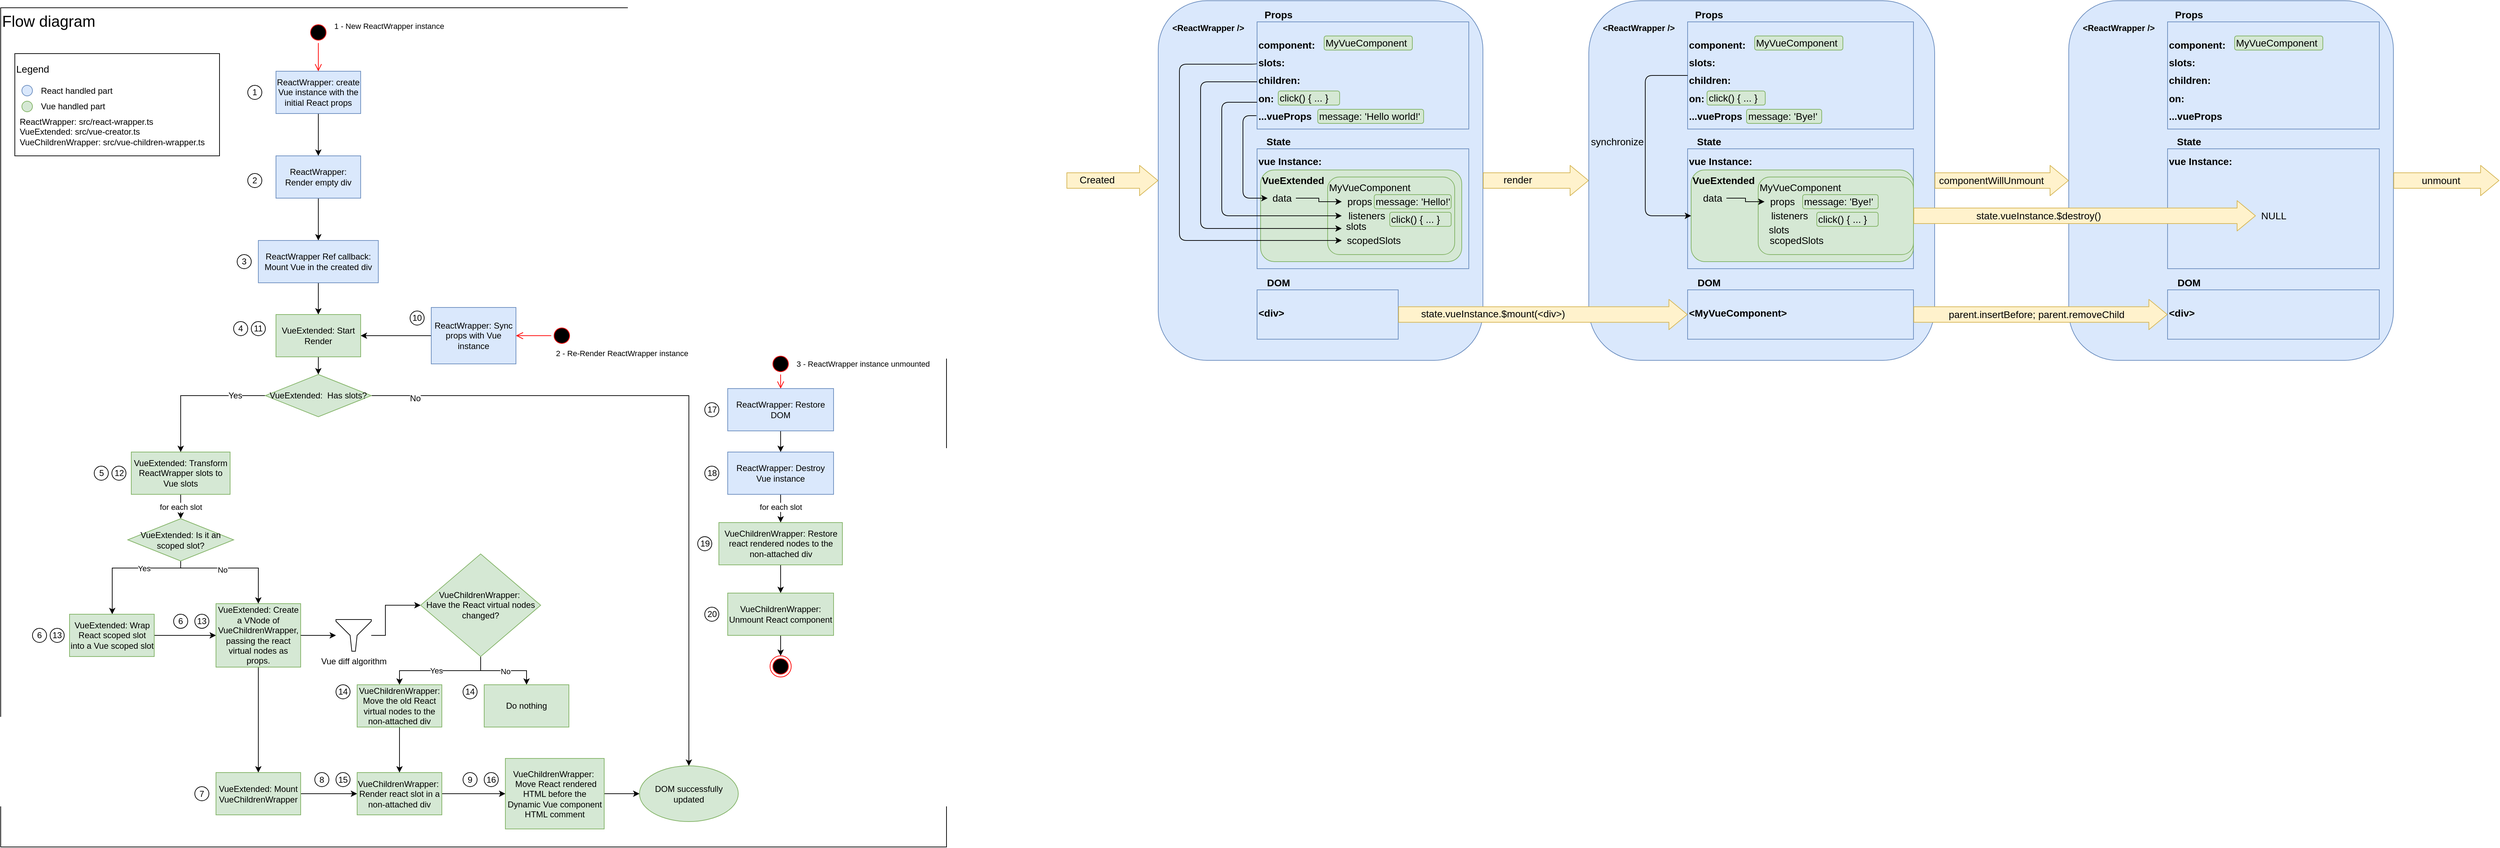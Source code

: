 <mxfile version="13.7.9" type="google"><diagram id="wVFc7JfuLNxNh5KF4l_k" name="Page-1"><mxGraphModel dx="4270" dy="1842" grid="1" gridSize="10" guides="1" tooltips="1" connect="1" arrows="1" fold="1" page="1" pageScale="1" pageWidth="827" pageHeight="1169" math="0" shadow="0"><root><mxCell id="0"/><mxCell id="1" parent="0"/><mxCell id="Mpi6wOTK__HEr5rQFyVc-112" value="Flow diagram" style="rounded=0;whiteSpace=wrap;html=1;align=left;fontSize=22;verticalAlign=top;" vertex="1" parent="1"><mxGeometry x="-700" y="50" width="1340" height="1190" as="geometry"/></mxCell><mxCell id="7KeD6C_UXTfQt7iYi8EV-8" value="" style="edgeStyle=orthogonalEdgeStyle;rounded=0;orthogonalLoop=1;jettySize=auto;html=1;" parent="1" source="7KeD6C_UXTfQt7iYi8EV-3" target="7KeD6C_UXTfQt7iYi8EV-7" edge="1"><mxGeometry relative="1" as="geometry"/></mxCell><mxCell id="7KeD6C_UXTfQt7iYi8EV-3" value="ReactWrapper: create Vue instance with the initial React props" style="rounded=0;whiteSpace=wrap;html=1;fillColor=#dae8fc;strokeColor=#6c8ebf;" parent="1" vertex="1"><mxGeometry x="-310" y="140" width="120" height="60" as="geometry"/></mxCell><mxCell id="7KeD6C_UXTfQt7iYi8EV-11" value="" style="edgeStyle=orthogonalEdgeStyle;rounded=0;orthogonalLoop=1;jettySize=auto;html=1;" parent="1" source="7KeD6C_UXTfQt7iYi8EV-7" target="7KeD6C_UXTfQt7iYi8EV-10" edge="1"><mxGeometry relative="1" as="geometry"/></mxCell><mxCell id="7KeD6C_UXTfQt7iYi8EV-7" value="ReactWrapper: Render empty div" style="whiteSpace=wrap;html=1;rounded=0;fillColor=#dae8fc;strokeColor=#6c8ebf;" parent="1" vertex="1"><mxGeometry x="-310" y="260" width="120" height="60" as="geometry"/></mxCell><mxCell id="7KeD6C_UXTfQt7iYi8EV-13" value="" style="edgeStyle=orthogonalEdgeStyle;rounded=0;orthogonalLoop=1;jettySize=auto;html=1;" parent="1" source="7KeD6C_UXTfQt7iYi8EV-10" target="7KeD6C_UXTfQt7iYi8EV-12" edge="1"><mxGeometry relative="1" as="geometry"/></mxCell><mxCell id="7KeD6C_UXTfQt7iYi8EV-10" value="ReactWrapper Ref callback: Mount Vue in the created div" style="whiteSpace=wrap;html=1;rounded=0;strokeColor=#6c8ebf;fillColor=#dae8fc;" parent="1" vertex="1"><mxGeometry x="-335" y="380" width="170" height="60" as="geometry"/></mxCell><mxCell id="Mpi6wOTK__HEr5rQFyVc-130" style="edgeStyle=orthogonalEdgeStyle;rounded=0;orthogonalLoop=1;jettySize=auto;html=1;fontSize=12;" edge="1" parent="1" source="7KeD6C_UXTfQt7iYi8EV-12" target="Mpi6wOTK__HEr5rQFyVc-127"><mxGeometry relative="1" as="geometry"/></mxCell><mxCell id="7KeD6C_UXTfQt7iYi8EV-12" value="VueExtended: Start Render" style="whiteSpace=wrap;html=1;rounded=0;strokeColor=#82b366;fillColor=#d5e8d4;" parent="1" vertex="1"><mxGeometry x="-310" y="485" width="120" height="60" as="geometry"/></mxCell><mxCell id="7KeD6C_UXTfQt7iYi8EV-19" value="" style="edgeStyle=orthogonalEdgeStyle;rounded=0;orthogonalLoop=1;jettySize=auto;html=1;" parent="1" source="7KeD6C_UXTfQt7iYi8EV-16" target="7KeD6C_UXTfQt7iYi8EV-18" edge="1"><mxGeometry relative="1" as="geometry"/></mxCell><mxCell id="7KeD6C_UXTfQt7iYi8EV-31" value="for each slot" style="edgeLabel;html=1;align=center;verticalAlign=middle;resizable=0;points=[];" parent="7KeD6C_UXTfQt7iYi8EV-19" vertex="1" connectable="0"><mxGeometry x="-0.024" relative="1" as="geometry"><mxPoint as="offset"/></mxGeometry></mxCell><mxCell id="7KeD6C_UXTfQt7iYi8EV-16" value="VueExtended:&amp;nbsp;Transform ReactWrapper slots to Vue slots" style="whiteSpace=wrap;html=1;rounded=0;strokeColor=#82b366;fillColor=#d5e8d4;" parent="1" vertex="1"><mxGeometry x="-515" y="680" width="140" height="60" as="geometry"/></mxCell><mxCell id="7KeD6C_UXTfQt7iYi8EV-27" value="" style="edgeStyle=orthogonalEdgeStyle;rounded=0;orthogonalLoop=1;jettySize=auto;html=1;" parent="1" source="7KeD6C_UXTfQt7iYi8EV-18" target="7KeD6C_UXTfQt7iYi8EV-26" edge="1"><mxGeometry relative="1" as="geometry"><Array as="points"><mxPoint x="-445" y="844.5"/><mxPoint x="-335" y="844.5"/></Array></mxGeometry></mxCell><mxCell id="7KeD6C_UXTfQt7iYi8EV-28" value="No" style="edgeLabel;html=1;align=center;verticalAlign=middle;resizable=0;points=[];" parent="7KeD6C_UXTfQt7iYi8EV-27" vertex="1" connectable="0"><mxGeometry x="-0.195" y="-2" relative="1" as="geometry"><mxPoint as="offset"/></mxGeometry></mxCell><mxCell id="Mpi6wOTK__HEr5rQFyVc-105" style="edgeStyle=orthogonalEdgeStyle;rounded=0;orthogonalLoop=1;jettySize=auto;html=1;" edge="1" parent="1" source="7KeD6C_UXTfQt7iYi8EV-18" target="7KeD6C_UXTfQt7iYi8EV-22"><mxGeometry relative="1" as="geometry"><Array as="points"><mxPoint x="-445" y="844.5"/><mxPoint x="-542" y="844.5"/></Array></mxGeometry></mxCell><mxCell id="Mpi6wOTK__HEr5rQFyVc-107" value="Yes" style="edgeLabel;html=1;align=center;verticalAlign=middle;resizable=0;points=[];" vertex="1" connectable="0" parent="Mpi6wOTK__HEr5rQFyVc-105"><mxGeometry x="-0.277" relative="1" as="geometry"><mxPoint as="offset"/></mxGeometry></mxCell><mxCell id="7KeD6C_UXTfQt7iYi8EV-18" value="VueExtended: Is it an scoped slot?" style="rhombus;whiteSpace=wrap;html=1;fontFamily=Helvetica;fontSize=12;fontColor=#000000;align=center;strokeColor=#82b366;fillColor=#d5e8d4;" parent="1" vertex="1"><mxGeometry x="-520" y="774.5" width="150" height="60" as="geometry"/></mxCell><mxCell id="7KeD6C_UXTfQt7iYi8EV-29" style="edgeStyle=orthogonalEdgeStyle;rounded=0;orthogonalLoop=1;jettySize=auto;html=1;exitX=1;exitY=0.5;exitDx=0;exitDy=0;" parent="1" source="7KeD6C_UXTfQt7iYi8EV-22" target="7KeD6C_UXTfQt7iYi8EV-26" edge="1"><mxGeometry relative="1" as="geometry"><mxPoint x="-420" y="940" as="targetPoint"/></mxGeometry></mxCell><mxCell id="7KeD6C_UXTfQt7iYi8EV-22" value="VueExtended: Wrap React scoped slot into a Vue scoped slot" style="whiteSpace=wrap;html=1;strokeColor=#82b366;fillColor=#d5e8d4;" parent="1" vertex="1"><mxGeometry x="-602.5" y="910" width="120" height="60" as="geometry"/></mxCell><mxCell id="7KeD6C_UXTfQt7iYi8EV-34" value="" style="edgeStyle=orthogonalEdgeStyle;rounded=0;orthogonalLoop=1;jettySize=auto;html=1;" parent="1" source="7KeD6C_UXTfQt7iYi8EV-26" target="7KeD6C_UXTfQt7iYi8EV-33" edge="1"><mxGeometry relative="1" as="geometry"><mxPoint x="-334.966" y="994.5" as="sourcePoint"/></mxGeometry></mxCell><mxCell id="Mpi6wOTK__HEr5rQFyVc-68" style="edgeStyle=orthogonalEdgeStyle;rounded=0;orthogonalLoop=1;jettySize=auto;html=1;entryX=0;entryY=0.5;entryDx=0;entryDy=0;" edge="1" parent="1" source="Mpi6wOTK__HEr5rQFyVc-103" target="Mpi6wOTK__HEr5rQFyVc-20"><mxGeometry relative="1" as="geometry"><Array as="points"><mxPoint x="-155" y="940.5"/><mxPoint x="-155" y="897.5"/></Array></mxGeometry></mxCell><mxCell id="7KeD6C_UXTfQt7iYi8EV-26" value="VueExtended: Create a VNode of VueChildrenWrapper, passing the react virtual nodes as props." style="whiteSpace=wrap;html=1;strokeColor=#82b366;fillColor=#d5e8d4;" parent="1" vertex="1"><mxGeometry x="-395" y="895" width="120" height="90" as="geometry"/></mxCell><mxCell id="Mpi6wOTK__HEr5rQFyVc-72" style="edgeStyle=orthogonalEdgeStyle;rounded=0;orthogonalLoop=1;jettySize=auto;html=1;" edge="1" parent="1" source="7KeD6C_UXTfQt7iYi8EV-33" target="7KeD6C_UXTfQt7iYi8EV-46"><mxGeometry relative="1" as="geometry"/></mxCell><mxCell id="7KeD6C_UXTfQt7iYi8EV-33" value="VueExtended: Mount VueChildrenWrapper" style="whiteSpace=wrap;html=1;strokeColor=#82b366;fillColor=#d5e8d4;" parent="1" vertex="1"><mxGeometry x="-395" y="1134.5" width="120" height="60" as="geometry"/></mxCell><mxCell id="7KeD6C_UXTfQt7iYi8EV-49" value="" style="edgeStyle=orthogonalEdgeStyle;rounded=0;orthogonalLoop=1;jettySize=auto;html=1;" parent="1" source="7KeD6C_UXTfQt7iYi8EV-46" target="7KeD6C_UXTfQt7iYi8EV-48" edge="1"><mxGeometry relative="1" as="geometry"/></mxCell><mxCell id="7KeD6C_UXTfQt7iYi8EV-46" value="VueChildrenWrapper:&amp;nbsp;&lt;br&gt;Render react slot in a non-attached div" style="whiteSpace=wrap;html=1;strokeColor=#82b366;fillColor=#d5e8d4;" parent="1" vertex="1"><mxGeometry x="-195" y="1134.5" width="120" height="60" as="geometry"/></mxCell><mxCell id="Mpi6wOTK__HEr5rQFyVc-123" value="" style="edgeStyle=orthogonalEdgeStyle;rounded=0;orthogonalLoop=1;jettySize=auto;html=1;fontSize=12;" edge="1" parent="1" source="7KeD6C_UXTfQt7iYi8EV-48" target="Mpi6wOTK__HEr5rQFyVc-122"><mxGeometry relative="1" as="geometry"/></mxCell><mxCell id="7KeD6C_UXTfQt7iYi8EV-48" value="VueChildrenWrapper:&amp;nbsp;&lt;br&gt;&amp;nbsp;Move React rendered HTML before the Dynamic Vue component HTML comment" style="whiteSpace=wrap;html=1;strokeColor=#82b366;fillColor=#d5e8d4;" parent="1" vertex="1"><mxGeometry x="15" y="1114.5" width="140" height="100" as="geometry"/></mxCell><mxCell id="e2q4Xj5RB0fNnbHAKNbA-1" value="&amp;lt;ReactWrapper /&amp;gt;" style="rounded=1;whiteSpace=wrap;html=1;fillColor=#dae8fc;strokeColor=#6c8ebf;verticalAlign=top;align=left;spacingLeft=18;fontStyle=1;spacingTop=25;" vertex="1" parent="1"><mxGeometry x="940" y="40" width="460" height="510" as="geometry"/></mxCell><mxCell id="e2q4Xj5RB0fNnbHAKNbA-2" value="&lt;p style=&quot;line-height: 180%&quot;&gt;&lt;span style=&quot;font-size: 14px&quot;&gt;component:&lt;br style=&quot;font-size: 14px&quot;&gt;slots:&lt;br style=&quot;font-size: 14px&quot;&gt;&lt;/span&gt;children:&lt;br style=&quot;font-size: 14px&quot;&gt;on:&lt;br style=&quot;font-size: 14px&quot;&gt;...vueProps&lt;/p&gt;" style="rounded=0;whiteSpace=wrap;html=1;align=left;fillColor=#dae8fc;strokeColor=#6c8ebf;verticalAlign=top;fontStyle=1;fontSize=14;" vertex="1" parent="1"><mxGeometry x="1080" y="70" width="300" height="152" as="geometry"/></mxCell><mxCell id="e2q4Xj5RB0fNnbHAKNbA-3" value="MyVueComponent" style="rounded=1;whiteSpace=wrap;html=1;fontSize=14;align=left;fillColor=#d5e8d4;strokeColor=#82b366;" vertex="1" parent="1"><mxGeometry x="1175" y="90" width="125" height="20" as="geometry"/></mxCell><mxCell id="e2q4Xj5RB0fNnbHAKNbA-4" value="Props" style="text;html=1;align=center;verticalAlign=middle;resizable=0;points=[];autosize=1;fontSize=14;fontStyle=1" vertex="1" parent="1"><mxGeometry x="1080" y="50" width="60" height="20" as="geometry"/></mxCell><mxCell id="e2q4Xj5RB0fNnbHAKNbA-5" value="&lt;p style=&quot;line-height: 100%&quot;&gt;&lt;span&gt;vue Instance:&amp;nbsp;&lt;/span&gt;&lt;br&gt;&lt;/p&gt;" style="rounded=0;whiteSpace=wrap;html=1;align=left;fillColor=#dae8fc;strokeColor=#6c8ebf;verticalAlign=top;fontStyle=1;fontSize=14;spacingTop=-10;" vertex="1" parent="1"><mxGeometry x="1080" y="250" width="300" height="170" as="geometry"/></mxCell><mxCell id="e2q4Xj5RB0fNnbHAKNbA-6" value="State" style="text;html=1;align=center;verticalAlign=middle;resizable=0;points=[];autosize=1;fontSize=14;fontStyle=1" vertex="1" parent="1"><mxGeometry x="1085" y="230" width="50" height="20" as="geometry"/></mxCell><mxCell id="e2q4Xj5RB0fNnbHAKNbA-7" value="&lt;b&gt;VueExtended&lt;/b&gt;&lt;br&gt;&amp;nbsp;&amp;nbsp;" style="rounded=1;whiteSpace=wrap;html=1;fontSize=14;align=left;fillColor=#d5e8d4;strokeColor=#82b366;verticalAlign=top;" vertex="1" parent="1"><mxGeometry x="1085" y="280" width="285" height="130" as="geometry"/></mxCell><mxCell id="e2q4Xj5RB0fNnbHAKNbA-15" value="" style="shape=flexArrow;endArrow=classic;html=1;fontSize=14;fillColor=#fff2cc;strokeColor=#d6b656;entryX=0;entryY=0.5;entryDx=0;entryDy=0;width=22;endSize=8.33;" edge="1" parent="1" target="e2q4Xj5RB0fNnbHAKNbA-1"><mxGeometry width="50" height="50" relative="1" as="geometry"><mxPoint x="810" y="295" as="sourcePoint"/><mxPoint x="730" y="210" as="targetPoint"/></mxGeometry></mxCell><mxCell id="e2q4Xj5RB0fNnbHAKNbA-16" value="Created" style="edgeLabel;html=1;align=center;verticalAlign=middle;resizable=0;points=[];fontSize=14;labelBackgroundColor=none;" connectable="0" vertex="1" parent="e2q4Xj5RB0fNnbHAKNbA-15"><mxGeometry x="-0.347" y="1" relative="1" as="geometry"><mxPoint as="offset"/></mxGeometry></mxCell><mxCell id="e2q4Xj5RB0fNnbHAKNbA-17" value="" style="shape=flexArrow;endArrow=classic;html=1;fontSize=14;fillColor=#fff2cc;strokeColor=#d6b656;width=22;endSize=8.33;exitX=1;exitY=0.5;exitDx=0;exitDy=0;entryX=0;entryY=0.5;entryDx=0;entryDy=0;" edge="1" parent="1" source="e2q4Xj5RB0fNnbHAKNbA-1" target="e2q4Xj5RB0fNnbHAKNbA-41"><mxGeometry width="50" height="50" relative="1" as="geometry"><mxPoint x="1430" y="240" as="sourcePoint"/><mxPoint x="1540.99" y="245" as="targetPoint"/></mxGeometry></mxCell><mxCell id="e2q4Xj5RB0fNnbHAKNbA-18" value="render" style="edgeLabel;html=1;align=center;verticalAlign=middle;resizable=0;points=[];fontSize=14;labelBackgroundColor=none;" connectable="0" vertex="1" parent="e2q4Xj5RB0fNnbHAKNbA-17"><mxGeometry x="-0.347" y="1" relative="1" as="geometry"><mxPoint as="offset"/></mxGeometry></mxCell><mxCell id="e2q4Xj5RB0fNnbHAKNbA-26" value="DOM" style="text;html=1;align=center;verticalAlign=middle;resizable=0;points=[];autosize=1;fontSize=14;fontStyle=1" vertex="1" parent="1"><mxGeometry x="1085" y="430" width="50" height="20" as="geometry"/></mxCell><mxCell id="e2q4Xj5RB0fNnbHAKNbA-27" value="&lt;p style=&quot;line-height: 180%&quot;&gt;&amp;lt;div&amp;gt;&lt;/p&gt;" style="rounded=0;whiteSpace=wrap;html=1;align=left;fillColor=#dae8fc;strokeColor=#6c8ebf;verticalAlign=top;fontStyle=1;fontSize=14;" vertex="1" parent="1"><mxGeometry x="1080" y="450" width="200" height="70" as="geometry"/></mxCell><mxCell id="e2q4Xj5RB0fNnbHAKNbA-30" value="" style="endArrow=classic;html=1;fontSize=14;exitX=-0.003;exitY=0.875;exitDx=0;exitDy=0;exitPerimeter=0;edgeStyle=orthogonalEdgeStyle;" edge="1" parent="1" source="e2q4Xj5RB0fNnbHAKNbA-2" target="e2q4Xj5RB0fNnbHAKNbA-32"><mxGeometry width="50" height="50" relative="1" as="geometry"><mxPoint x="840" y="430" as="sourcePoint"/><mxPoint x="890" y="380" as="targetPoint"/><Array as="points"><mxPoint x="1060" y="203"/><mxPoint x="1060" y="320"/></Array></mxGeometry></mxCell><mxCell id="e2q4Xj5RB0fNnbHAKNbA-31" value="MyVueComponent" style="rounded=1;whiteSpace=wrap;html=1;fontSize=14;align=left;fillColor=#d5e8d4;strokeColor=#82b366;verticalAlign=top;" vertex="1" parent="1"><mxGeometry x="1180" y="290" width="180" height="110" as="geometry"/></mxCell><mxCell id="e2q4Xj5RB0fNnbHAKNbA-34" style="edgeStyle=orthogonalEdgeStyle;rounded=0;orthogonalLoop=1;jettySize=auto;html=1;fontSize=14;" edge="1" parent="1" source="e2q4Xj5RB0fNnbHAKNbA-32" target="e2q4Xj5RB0fNnbHAKNbA-33"><mxGeometry relative="1" as="geometry"/></mxCell><mxCell id="e2q4Xj5RB0fNnbHAKNbA-32" value="data" style="text;html=1;align=center;verticalAlign=middle;resizable=0;points=[];autosize=1;fontSize=14;" vertex="1" parent="1"><mxGeometry x="1095" y="310" width="40" height="20" as="geometry"/></mxCell><mxCell id="e2q4Xj5RB0fNnbHAKNbA-33" value="props" style="text;html=1;align=center;verticalAlign=middle;resizable=0;points=[];autosize=1;fontSize=14;" vertex="1" parent="1"><mxGeometry x="1200" y="315" width="50" height="20" as="geometry"/></mxCell><mxCell id="e2q4Xj5RB0fNnbHAKNbA-35" value="" style="endArrow=classic;html=1;fontSize=14;exitX=0;exitY=0.75;exitDx=0;exitDy=0;edgeStyle=orthogonalEdgeStyle;" edge="1" parent="1" source="e2q4Xj5RB0fNnbHAKNbA-2" target="e2q4Xj5RB0fNnbHAKNbA-39"><mxGeometry width="50" height="50" relative="1" as="geometry"><mxPoint x="1089.1" y="213" as="sourcePoint"/><mxPoint x="1105" y="330" as="targetPoint"/><Array as="points"><mxPoint x="1030" y="184"/><mxPoint x="1030" y="345"/></Array></mxGeometry></mxCell><mxCell id="e2q4Xj5RB0fNnbHAKNbA-36" value="" style="endArrow=classic;html=1;fontSize=14;exitX=0;exitY=0.559;exitDx=0;exitDy=0;edgeStyle=orthogonalEdgeStyle;exitPerimeter=0;" edge="1" parent="1" source="e2q4Xj5RB0fNnbHAKNbA-2" target="e2q4Xj5RB0fNnbHAKNbA-40"><mxGeometry width="50" height="50" relative="1" as="geometry"><mxPoint x="1090" y="194" as="sourcePoint"/><mxPoint x="1200" y="355" as="targetPoint"/><Array as="points"><mxPoint x="1000" y="155"/><mxPoint x="1000" y="363"/></Array></mxGeometry></mxCell><mxCell id="e2q4Xj5RB0fNnbHAKNbA-37" value="" style="endArrow=classic;html=1;fontSize=14;exitX=-0.003;exitY=0.388;exitDx=0;exitDy=0;edgeStyle=orthogonalEdgeStyle;exitPerimeter=0;" edge="1" parent="1" source="e2q4Xj5RB0fNnbHAKNbA-2" target="e2q4Xj5RB0fNnbHAKNbA-38"><mxGeometry width="50" height="50" relative="1" as="geometry"><mxPoint x="1090" y="164.968" as="sourcePoint"/><mxPoint x="1201.02" y="373.04" as="targetPoint"/><Array as="points"><mxPoint x="1079" y="130"/><mxPoint x="970" y="130"/><mxPoint x="970" y="380"/></Array></mxGeometry></mxCell><mxCell id="e2q4Xj5RB0fNnbHAKNbA-38" value="scopedSlots" style="text;html=1;align=center;verticalAlign=middle;resizable=0;points=[];autosize=1;fontSize=14;" vertex="1" parent="1"><mxGeometry x="1200" y="370" width="90" height="20" as="geometry"/></mxCell><mxCell id="e2q4Xj5RB0fNnbHAKNbA-39" value="listeners" style="text;html=1;align=center;verticalAlign=middle;resizable=0;points=[];autosize=1;fontSize=14;" vertex="1" parent="1"><mxGeometry x="1200" y="335" width="70" height="20" as="geometry"/></mxCell><mxCell id="e2q4Xj5RB0fNnbHAKNbA-40" value="slots" style="text;html=1;align=center;verticalAlign=middle;resizable=0;points=[];autosize=1;fontSize=14;" vertex="1" parent="1"><mxGeometry x="1200" y="350" width="40" height="20" as="geometry"/></mxCell><mxCell id="e2q4Xj5RB0fNnbHAKNbA-41" value="&amp;lt;ReactWrapper /&amp;gt;" style="rounded=1;whiteSpace=wrap;html=1;fillColor=#dae8fc;strokeColor=#6c8ebf;verticalAlign=top;align=left;spacingLeft=18;fontStyle=1;spacingTop=25;" vertex="1" parent="1"><mxGeometry x="1550" y="40" width="490" height="510" as="geometry"/></mxCell><mxCell id="e2q4Xj5RB0fNnbHAKNbA-42" value="&lt;p style=&quot;line-height: 180%&quot;&gt;&lt;span style=&quot;font-size: 14px&quot;&gt;component:&lt;br style=&quot;font-size: 14px&quot;&gt;slots:&lt;br style=&quot;font-size: 14px&quot;&gt;&lt;/span&gt;children:&lt;br style=&quot;font-size: 14px&quot;&gt;on:&lt;br style=&quot;font-size: 14px&quot;&gt;...vueProps&lt;/p&gt;" style="rounded=0;whiteSpace=wrap;html=1;align=left;fillColor=#dae8fc;strokeColor=#6c8ebf;verticalAlign=top;fontStyle=1;fontSize=14;" vertex="1" parent="1"><mxGeometry x="1690" y="70" width="320" height="152" as="geometry"/></mxCell><mxCell id="e2q4Xj5RB0fNnbHAKNbA-43" value="MyVueComponent" style="rounded=1;whiteSpace=wrap;html=1;fontSize=14;align=left;fillColor=#d5e8d4;strokeColor=#82b366;" vertex="1" parent="1"><mxGeometry x="1785" y="90" width="125" height="20" as="geometry"/></mxCell><mxCell id="e2q4Xj5RB0fNnbHAKNbA-44" value="Props" style="text;html=1;align=center;verticalAlign=middle;resizable=0;points=[];autosize=1;fontSize=14;fontStyle=1" vertex="1" parent="1"><mxGeometry x="1690" y="50" width="60" height="20" as="geometry"/></mxCell><mxCell id="e2q4Xj5RB0fNnbHAKNbA-45" value="&lt;p style=&quot;line-height: 100%&quot;&gt;&lt;span&gt;vue Instance:&amp;nbsp;&lt;/span&gt;&lt;br&gt;&lt;/p&gt;" style="rounded=0;whiteSpace=wrap;html=1;align=left;fillColor=#dae8fc;strokeColor=#6c8ebf;verticalAlign=top;fontStyle=1;fontSize=14;spacingTop=-10;" vertex="1" parent="1"><mxGeometry x="1690" y="250" width="320" height="170" as="geometry"/></mxCell><mxCell id="e2q4Xj5RB0fNnbHAKNbA-46" value="State" style="text;html=1;align=center;verticalAlign=middle;resizable=0;points=[];autosize=1;fontSize=14;fontStyle=1" vertex="1" parent="1"><mxGeometry x="1695" y="230" width="50" height="20" as="geometry"/></mxCell><mxCell id="e2q4Xj5RB0fNnbHAKNbA-47" value="&lt;b&gt;VueExtended&lt;/b&gt;&lt;br&gt;&amp;nbsp;&amp;nbsp;" style="rounded=1;whiteSpace=wrap;html=1;fontSize=14;align=left;fillColor=#d5e8d4;strokeColor=#82b366;verticalAlign=top;" vertex="1" parent="1"><mxGeometry x="1695" y="280" width="315" height="130" as="geometry"/></mxCell><mxCell id="e2q4Xj5RB0fNnbHAKNbA-48" value="DOM" style="text;html=1;align=center;verticalAlign=middle;resizable=0;points=[];autosize=1;fontSize=14;fontStyle=1" vertex="1" parent="1"><mxGeometry x="1695" y="430" width="50" height="20" as="geometry"/></mxCell><mxCell id="e2q4Xj5RB0fNnbHAKNbA-49" value="&lt;p style=&quot;line-height: 180%&quot;&gt;&amp;lt;MyVueComponent&amp;gt;&lt;/p&gt;" style="rounded=0;whiteSpace=wrap;html=1;align=left;fillColor=#dae8fc;strokeColor=#6c8ebf;verticalAlign=top;fontStyle=1;fontSize=14;" vertex="1" parent="1"><mxGeometry x="1690" y="450" width="320" height="70" as="geometry"/></mxCell><mxCell id="e2q4Xj5RB0fNnbHAKNbA-51" value="MyVueComponent" style="rounded=1;whiteSpace=wrap;html=1;fontSize=14;align=left;fillColor=#d5e8d4;strokeColor=#82b366;verticalAlign=top;" vertex="1" parent="1"><mxGeometry x="1790" y="290" width="220" height="110" as="geometry"/></mxCell><mxCell id="e2q4Xj5RB0fNnbHAKNbA-52" style="edgeStyle=orthogonalEdgeStyle;rounded=0;orthogonalLoop=1;jettySize=auto;html=1;fontSize=14;" edge="1" parent="1" source="e2q4Xj5RB0fNnbHAKNbA-53" target="e2q4Xj5RB0fNnbHAKNbA-54"><mxGeometry relative="1" as="geometry"/></mxCell><mxCell id="e2q4Xj5RB0fNnbHAKNbA-53" value="data" style="text;html=1;align=center;verticalAlign=middle;resizable=0;points=[];autosize=1;fontSize=14;" vertex="1" parent="1"><mxGeometry x="1705" y="310" width="40" height="20" as="geometry"/></mxCell><mxCell id="e2q4Xj5RB0fNnbHAKNbA-54" value="props" style="text;html=1;align=center;verticalAlign=middle;resizable=0;points=[];autosize=1;fontSize=14;" vertex="1" parent="1"><mxGeometry x="1799" y="315" width="50" height="20" as="geometry"/></mxCell><mxCell id="e2q4Xj5RB0fNnbHAKNbA-58" value="scopedSlots" style="text;html=1;align=center;verticalAlign=middle;resizable=0;points=[];autosize=1;fontSize=14;" vertex="1" parent="1"><mxGeometry x="1799" y="370" width="90" height="20" as="geometry"/></mxCell><mxCell id="e2q4Xj5RB0fNnbHAKNbA-59" value="listeners" style="text;html=1;align=center;verticalAlign=middle;resizable=0;points=[];autosize=1;fontSize=14;" vertex="1" parent="1"><mxGeometry x="1799" y="335" width="70" height="20" as="geometry"/></mxCell><mxCell id="e2q4Xj5RB0fNnbHAKNbA-60" value="slots" style="text;html=1;align=center;verticalAlign=middle;resizable=0;points=[];autosize=1;fontSize=14;" vertex="1" parent="1"><mxGeometry x="1799" y="355" width="40" height="20" as="geometry"/></mxCell><mxCell id="e2q4Xj5RB0fNnbHAKNbA-61" value="" style="endArrow=classic;html=1;fontSize=14;edgeStyle=orthogonalEdgeStyle;exitX=0;exitY=0.5;exitDx=0;exitDy=0;entryX=0;entryY=0.5;entryDx=0;entryDy=0;" edge="1" parent="1" source="e2q4Xj5RB0fNnbHAKNbA-42" target="e2q4Xj5RB0fNnbHAKNbA-47"><mxGeometry width="50" height="50" relative="1" as="geometry"><mxPoint x="2140" y="350" as="sourcePoint"/><mxPoint x="2190" y="300" as="targetPoint"/><Array as="points"><mxPoint x="1630" y="146"/><mxPoint x="1630" y="345"/></Array></mxGeometry></mxCell><mxCell id="e2q4Xj5RB0fNnbHAKNbA-62" value="synchronize" style="edgeLabel;html=1;align=center;verticalAlign=middle;resizable=0;points=[];fontSize=14;labelBackgroundColor=none;" connectable="0" vertex="1" parent="e2q4Xj5RB0fNnbHAKNbA-61"><mxGeometry x="-0.144" y="2" relative="1" as="geometry"><mxPoint x="-42" y="15" as="offset"/></mxGeometry></mxCell><mxCell id="e2q4Xj5RB0fNnbHAKNbA-65" value="" style="shape=flexArrow;endArrow=classic;html=1;fontSize=14;fillColor=#fff2cc;strokeColor=#d6b656;width=22;endSize=8.33;exitX=1;exitY=0.5;exitDx=0;exitDy=0;entryX=0;entryY=0.5;entryDx=0;entryDy=0;" edge="1" parent="1" source="e2q4Xj5RB0fNnbHAKNbA-27" target="e2q4Xj5RB0fNnbHAKNbA-49"><mxGeometry width="50" height="50" relative="1" as="geometry"><mxPoint x="1400" y="520" as="sourcePoint"/><mxPoint x="1550" y="520" as="targetPoint"/></mxGeometry></mxCell><mxCell id="e2q4Xj5RB0fNnbHAKNbA-66" value="state.vueInstance.$mount(&amp;lt;div&amp;gt;)" style="edgeLabel;html=1;align=center;verticalAlign=middle;resizable=0;points=[];fontSize=14;labelBackgroundColor=none;" connectable="0" vertex="1" parent="e2q4Xj5RB0fNnbHAKNbA-65"><mxGeometry x="-0.347" y="1" relative="1" as="geometry"><mxPoint as="offset"/></mxGeometry></mxCell><mxCell id="e2q4Xj5RB0fNnbHAKNbA-67" value="&amp;lt;ReactWrapper /&amp;gt;" style="rounded=1;whiteSpace=wrap;html=1;fillColor=#dae8fc;strokeColor=#6c8ebf;verticalAlign=top;align=left;spacingLeft=18;fontStyle=1;spacingTop=25;" vertex="1" parent="1"><mxGeometry x="2230" y="40" width="460" height="510" as="geometry"/></mxCell><mxCell id="e2q4Xj5RB0fNnbHAKNbA-68" value="&lt;p style=&quot;line-height: 180%&quot;&gt;&lt;span style=&quot;font-size: 14px&quot;&gt;component:&lt;br style=&quot;font-size: 14px&quot;&gt;slots:&lt;br style=&quot;font-size: 14px&quot;&gt;&lt;/span&gt;children:&lt;br style=&quot;font-size: 14px&quot;&gt;on:&lt;br style=&quot;font-size: 14px&quot;&gt;...vueProps&lt;/p&gt;" style="rounded=0;whiteSpace=wrap;html=1;align=left;fillColor=#dae8fc;strokeColor=#6c8ebf;verticalAlign=top;fontStyle=1;fontSize=14;" vertex="1" parent="1"><mxGeometry x="2370" y="70" width="300" height="152" as="geometry"/></mxCell><mxCell id="e2q4Xj5RB0fNnbHAKNbA-69" value="MyVueComponent" style="rounded=1;whiteSpace=wrap;html=1;fontSize=14;align=left;fillColor=#d5e8d4;strokeColor=#82b366;" vertex="1" parent="1"><mxGeometry x="2465" y="90" width="125" height="20" as="geometry"/></mxCell><mxCell id="e2q4Xj5RB0fNnbHAKNbA-70" value="Props" style="text;html=1;align=center;verticalAlign=middle;resizable=0;points=[];autosize=1;fontSize=14;fontStyle=1" vertex="1" parent="1"><mxGeometry x="2370" y="50" width="60" height="20" as="geometry"/></mxCell><mxCell id="e2q4Xj5RB0fNnbHAKNbA-71" value="&lt;p style=&quot;line-height: 100%&quot;&gt;&lt;span&gt;vue Instance:&amp;nbsp;&lt;/span&gt;&lt;br&gt;&lt;/p&gt;" style="rounded=0;whiteSpace=wrap;html=1;align=left;fillColor=#dae8fc;strokeColor=#6c8ebf;verticalAlign=top;fontStyle=1;fontSize=14;spacingTop=-10;" vertex="1" parent="1"><mxGeometry x="2370" y="250" width="300" height="170" as="geometry"/></mxCell><mxCell id="e2q4Xj5RB0fNnbHAKNbA-72" value="State" style="text;html=1;align=center;verticalAlign=middle;resizable=0;points=[];autosize=1;fontSize=14;fontStyle=1" vertex="1" parent="1"><mxGeometry x="2375" y="230" width="50" height="20" as="geometry"/></mxCell><mxCell id="e2q4Xj5RB0fNnbHAKNbA-74" value="DOM" style="text;html=1;align=center;verticalAlign=middle;resizable=0;points=[];autosize=1;fontSize=14;fontStyle=1" vertex="1" parent="1"><mxGeometry x="2375" y="430" width="50" height="20" as="geometry"/></mxCell><mxCell id="e2q4Xj5RB0fNnbHAKNbA-75" value="&lt;p style=&quot;line-height: 180%&quot;&gt;&amp;lt;div&amp;gt;&lt;/p&gt;" style="rounded=0;whiteSpace=wrap;html=1;align=left;fillColor=#dae8fc;strokeColor=#6c8ebf;verticalAlign=top;fontStyle=1;fontSize=14;" vertex="1" parent="1"><mxGeometry x="2370" y="450" width="300" height="70" as="geometry"/></mxCell><mxCell id="e2q4Xj5RB0fNnbHAKNbA-78" value="NULL" style="text;html=1;align=center;verticalAlign=middle;resizable=0;points=[];autosize=1;fontSize=14;" vertex="1" parent="1"><mxGeometry x="2495" y="335" width="50" height="20" as="geometry"/></mxCell><mxCell id="e2q4Xj5RB0fNnbHAKNbA-85" value="" style="shape=flexArrow;endArrow=classic;html=1;fontSize=14;fillColor=#fff2cc;strokeColor=#d6b656;width=22;endSize=8.33;exitX=1;exitY=0.5;exitDx=0;exitDy=0;entryX=0;entryY=0.5;entryDx=0;entryDy=0;" edge="1" parent="1" source="e2q4Xj5RB0fNnbHAKNbA-41" target="e2q4Xj5RB0fNnbHAKNbA-67"><mxGeometry width="50" height="50" relative="1" as="geometry"><mxPoint x="2050" y="314" as="sourcePoint"/><mxPoint x="2200" y="314" as="targetPoint"/></mxGeometry></mxCell><mxCell id="e2q4Xj5RB0fNnbHAKNbA-86" value="componentWillUnmount" style="edgeLabel;html=1;align=center;verticalAlign=middle;resizable=0;points=[];fontSize=14;labelBackgroundColor=none;" connectable="0" vertex="1" parent="e2q4Xj5RB0fNnbHAKNbA-85"><mxGeometry x="-0.347" y="1" relative="1" as="geometry"><mxPoint x="18" y="1" as="offset"/></mxGeometry></mxCell><mxCell id="e2q4Xj5RB0fNnbHAKNbA-87" value="" style="shape=flexArrow;endArrow=classic;html=1;fontSize=14;fillColor=#fff2cc;strokeColor=#d6b656;width=22;endSize=8.33;exitX=1;exitY=0.5;exitDx=0;exitDy=0;" edge="1" parent="1" source="e2q4Xj5RB0fNnbHAKNbA-47" target="e2q4Xj5RB0fNnbHAKNbA-78"><mxGeometry width="50" height="50" relative="1" as="geometry"><mxPoint x="2020" y="305" as="sourcePoint"/><mxPoint x="2240" y="305" as="targetPoint"/></mxGeometry></mxCell><mxCell id="e2q4Xj5RB0fNnbHAKNbA-88" value="state.vueInstance.$destroy()" style="edgeLabel;html=1;align=center;verticalAlign=middle;resizable=0;points=[];fontSize=14;labelBackgroundColor=none;" connectable="0" vertex="1" parent="e2q4Xj5RB0fNnbHAKNbA-87"><mxGeometry x="-0.347" y="1" relative="1" as="geometry"><mxPoint x="18" y="1" as="offset"/></mxGeometry></mxCell><mxCell id="e2q4Xj5RB0fNnbHAKNbA-89" value="" style="shape=flexArrow;endArrow=classic;html=1;fontSize=14;fillColor=#fff2cc;strokeColor=#d6b656;width=22;endSize=8.33;exitX=1;exitY=0.5;exitDx=0;exitDy=0;entryX=0;entryY=0.5;entryDx=0;entryDy=0;" edge="1" parent="1" source="e2q4Xj5RB0fNnbHAKNbA-49" target="e2q4Xj5RB0fNnbHAKNbA-75"><mxGeometry width="50" height="50" relative="1" as="geometry"><mxPoint x="1990" y="590" as="sourcePoint"/><mxPoint x="2400" y="590" as="targetPoint"/></mxGeometry></mxCell><mxCell id="e2q4Xj5RB0fNnbHAKNbA-90" value="parent.insertBefore; parent.removeChild" style="edgeLabel;html=1;align=center;verticalAlign=middle;resizable=0;points=[];fontSize=14;labelBackgroundColor=none;" connectable="0" vertex="1" parent="e2q4Xj5RB0fNnbHAKNbA-89"><mxGeometry x="-0.347" y="1" relative="1" as="geometry"><mxPoint x="56" y="1" as="offset"/></mxGeometry></mxCell><mxCell id="e2q4Xj5RB0fNnbHAKNbA-92" value="" style="shape=flexArrow;endArrow=classic;html=1;fontSize=14;fillColor=#fff2cc;strokeColor=#d6b656;width=22;endSize=8.33;exitX=1;exitY=0.5;exitDx=0;exitDy=0;" edge="1" parent="1" source="e2q4Xj5RB0fNnbHAKNbA-67"><mxGeometry width="50" height="50" relative="1" as="geometry"><mxPoint x="2750" y="294.5" as="sourcePoint"/><mxPoint x="2840" y="295" as="targetPoint"/></mxGeometry></mxCell><mxCell id="e2q4Xj5RB0fNnbHAKNbA-93" value="unmount" style="edgeLabel;html=1;align=center;verticalAlign=middle;resizable=0;points=[];fontSize=14;labelBackgroundColor=none;" connectable="0" vertex="1" parent="e2q4Xj5RB0fNnbHAKNbA-92"><mxGeometry x="-0.347" y="1" relative="1" as="geometry"><mxPoint x="18" y="1" as="offset"/></mxGeometry></mxCell><mxCell id="Mpi6wOTK__HEr5rQFyVc-8" style="edgeStyle=orthogonalEdgeStyle;rounded=0;orthogonalLoop=1;jettySize=auto;html=1;entryX=1;entryY=0.5;entryDx=0;entryDy=0;" edge="1" parent="1" source="Mpi6wOTK__HEr5rQFyVc-1" target="7KeD6C_UXTfQt7iYi8EV-12"><mxGeometry relative="1" as="geometry"><mxPoint y="610" as="targetPoint"/></mxGeometry></mxCell><mxCell id="Mpi6wOTK__HEr5rQFyVc-1" value="ReactWrapper: Sync props with Vue instance" style="whiteSpace=wrap;html=1;strokeColor=#6c8ebf;fillColor=#dae8fc;" vertex="1" parent="1"><mxGeometry x="-90" y="475" width="120" height="80" as="geometry"/></mxCell><mxCell id="Mpi6wOTK__HEr5rQFyVc-88" style="edgeStyle=orthogonalEdgeStyle;rounded=0;orthogonalLoop=1;jettySize=auto;html=1;" edge="1" parent="1" source="Mpi6wOTK__HEr5rQFyVc-20" target="Mpi6wOTK__HEr5rQFyVc-87"><mxGeometry relative="1" as="geometry"/></mxCell><mxCell id="Mpi6wOTK__HEr5rQFyVc-90" value="Yes" style="edgeLabel;html=1;align=center;verticalAlign=middle;resizable=0;points=[];" vertex="1" connectable="0" parent="Mpi6wOTK__HEr5rQFyVc-88"><mxGeometry x="0.069" relative="1" as="geometry"><mxPoint as="offset"/></mxGeometry></mxCell><mxCell id="Mpi6wOTK__HEr5rQFyVc-89" style="edgeStyle=orthogonalEdgeStyle;rounded=0;orthogonalLoop=1;jettySize=auto;html=1;" edge="1" parent="1" source="Mpi6wOTK__HEr5rQFyVc-20" target="Mpi6wOTK__HEr5rQFyVc-85"><mxGeometry relative="1" as="geometry"/></mxCell><mxCell id="Mpi6wOTK__HEr5rQFyVc-91" value="No" style="edgeLabel;html=1;align=center;verticalAlign=middle;resizable=0;points=[];" vertex="1" connectable="0" parent="Mpi6wOTK__HEr5rQFyVc-89"><mxGeometry x="0.046" y="-1" relative="1" as="geometry"><mxPoint as="offset"/></mxGeometry></mxCell><mxCell id="Mpi6wOTK__HEr5rQFyVc-20" value="VueChildrenWrapper:&amp;nbsp;&lt;br&gt;Have the React virtual nodes changed?" style="rhombus;whiteSpace=wrap;html=1;fontFamily=Helvetica;fontSize=12;fontColor=#000000;align=center;strokeColor=#82b366;fillColor=#d5e8d4;" vertex="1" parent="1"><mxGeometry x="-105" y="824.5" width="170" height="145.5" as="geometry"/></mxCell><mxCell id="Mpi6wOTK__HEr5rQFyVc-23" value="" style="ellipse;html=1;shape=startState;fillColor=#000000;strokeColor=#ff0000;" vertex="1" parent="1"><mxGeometry x="-265" y="70" width="30" height="30" as="geometry"/></mxCell><mxCell id="Mpi6wOTK__HEr5rQFyVc-24" value="" style="edgeStyle=orthogonalEdgeStyle;html=1;verticalAlign=bottom;endArrow=open;endSize=8;strokeColor=#ff0000;" edge="1" source="Mpi6wOTK__HEr5rQFyVc-23" parent="1" target="7KeD6C_UXTfQt7iYi8EV-3"><mxGeometry relative="1" as="geometry"><mxPoint x="-250" y="140" as="targetPoint"/></mxGeometry></mxCell><mxCell id="Mpi6wOTK__HEr5rQFyVc-28" value="1 - New ReactWrapper instance" style="edgeLabel;html=1;align=center;verticalAlign=middle;resizable=0;points=[];" vertex="1" connectable="0" parent="Mpi6wOTK__HEr5rQFyVc-24"><mxGeometry x="-0.067" y="-1" relative="1" as="geometry"><mxPoint x="101" y="-43" as="offset"/></mxGeometry></mxCell><mxCell id="Mpi6wOTK__HEr5rQFyVc-26" value="" style="ellipse;html=1;shape=startState;fillColor=#000000;strokeColor=#ff0000;" vertex="1" parent="1"><mxGeometry x="80" y="500" width="30" height="30" as="geometry"/></mxCell><mxCell id="Mpi6wOTK__HEr5rQFyVc-27" value="" style="edgeStyle=orthogonalEdgeStyle;html=1;verticalAlign=bottom;endArrow=open;endSize=8;strokeColor=#ff0000;" edge="1" source="Mpi6wOTK__HEr5rQFyVc-26" parent="1" target="Mpi6wOTK__HEr5rQFyVc-1"><mxGeometry relative="1" as="geometry"><mxPoint x="405" y="655" as="targetPoint"/></mxGeometry></mxCell><mxCell id="Mpi6wOTK__HEr5rQFyVc-29" value="2 - Re-Render ReactWrapper instance" style="edgeLabel;html=1;align=center;verticalAlign=middle;resizable=0;points=[];" vertex="1" connectable="0" parent="1"><mxGeometry x="180" y="540" as="geometry"/></mxCell><mxCell id="Mpi6wOTK__HEr5rQFyVc-30" value="" style="ellipse;html=1;shape=endState;fillColor=#000000;strokeColor=#ff0000;" vertex="1" parent="1"><mxGeometry x="390" y="969" width="30" height="30" as="geometry"/></mxCell><mxCell id="Mpi6wOTK__HEr5rQFyVc-31" value="" style="ellipse;html=1;shape=startState;fillColor=#000000;strokeColor=#ff0000;" vertex="1" parent="1"><mxGeometry x="390" y="540" width="30" height="30" as="geometry"/></mxCell><mxCell id="Mpi6wOTK__HEr5rQFyVc-32" value="" style="edgeStyle=orthogonalEdgeStyle;html=1;verticalAlign=bottom;endArrow=open;endSize=8;strokeColor=#ff0000;" edge="1" source="Mpi6wOTK__HEr5rQFyVc-31" parent="1" target="Mpi6wOTK__HEr5rQFyVc-34"><mxGeometry relative="1" as="geometry"><mxPoint x="405" y="630" as="targetPoint"/></mxGeometry></mxCell><mxCell id="Mpi6wOTK__HEr5rQFyVc-33" value="&amp;nbsp;3 - ReactWrapper instance unmounted" style="edgeLabel;html=1;align=center;verticalAlign=middle;resizable=0;points=[];" vertex="1" connectable="0" parent="1"><mxGeometry x="520" y="555" as="geometry"/></mxCell><mxCell id="Mpi6wOTK__HEr5rQFyVc-36" value="" style="edgeStyle=orthogonalEdgeStyle;rounded=0;orthogonalLoop=1;jettySize=auto;html=1;" edge="1" parent="1" source="Mpi6wOTK__HEr5rQFyVc-34" target="Mpi6wOTK__HEr5rQFyVc-35"><mxGeometry relative="1" as="geometry"/></mxCell><mxCell id="Mpi6wOTK__HEr5rQFyVc-34" value="ReactWrapper: Restore DOM" style="whiteSpace=wrap;html=1;rounded=0;fillColor=#dae8fc;strokeColor=#6c8ebf;" vertex="1" parent="1"><mxGeometry x="330" y="590" width="150" height="60" as="geometry"/></mxCell><mxCell id="Mpi6wOTK__HEr5rQFyVc-49" value="" style="edgeStyle=orthogonalEdgeStyle;rounded=0;orthogonalLoop=1;jettySize=auto;html=1;" edge="1" parent="1" source="Mpi6wOTK__HEr5rQFyVc-35" target="Mpi6wOTK__HEr5rQFyVc-51"><mxGeometry relative="1" as="geometry"><mxPoint x="405" y="790" as="targetPoint"/><Array as="points"/></mxGeometry></mxCell><mxCell id="Mpi6wOTK__HEr5rQFyVc-50" value="for each slot" style="edgeLabel;html=1;align=center;verticalAlign=middle;resizable=0;points=[];" vertex="1" connectable="0" parent="Mpi6wOTK__HEr5rQFyVc-49"><mxGeometry x="-0.48" y="1" relative="1" as="geometry"><mxPoint x="-1" y="7" as="offset"/></mxGeometry></mxCell><mxCell id="Mpi6wOTK__HEr5rQFyVc-35" value="ReactWrapper: Destroy Vue instance" style="whiteSpace=wrap;html=1;rounded=0;strokeColor=#6c8ebf;fillColor=#dae8fc;" vertex="1" parent="1"><mxGeometry x="330" y="680" width="150" height="60" as="geometry"/></mxCell><mxCell id="Mpi6wOTK__HEr5rQFyVc-54" style="edgeStyle=orthogonalEdgeStyle;rounded=0;orthogonalLoop=1;jettySize=auto;html=1;" edge="1" parent="1" source="Mpi6wOTK__HEr5rQFyVc-51" target="Mpi6wOTK__HEr5rQFyVc-53"><mxGeometry relative="1" as="geometry"/></mxCell><mxCell id="Mpi6wOTK__HEr5rQFyVc-51" value="VueChildrenWrapper: Restore react rendered nodes to the non-attached div" style="whiteSpace=wrap;html=1;strokeColor=#82b366;fillColor=#d5e8d4;" vertex="1" parent="1"><mxGeometry x="317.5" y="780" width="175" height="60" as="geometry"/></mxCell><mxCell id="Mpi6wOTK__HEr5rQFyVc-56" style="edgeStyle=orthogonalEdgeStyle;rounded=0;orthogonalLoop=1;jettySize=auto;html=1;" edge="1" parent="1" source="Mpi6wOTK__HEr5rQFyVc-53" target="Mpi6wOTK__HEr5rQFyVc-30"><mxGeometry relative="1" as="geometry"/></mxCell><mxCell id="Mpi6wOTK__HEr5rQFyVc-53" value="VueChildrenWrapper: Unmount React component" style="whiteSpace=wrap;html=1;rounded=0;strokeColor=#82b366;fillColor=#d5e8d4;" vertex="1" parent="1"><mxGeometry x="330" y="880" width="150" height="60" as="geometry"/></mxCell><mxCell id="Mpi6wOTK__HEr5rQFyVc-61" value="1" style="ellipse;whiteSpace=wrap;html=1;aspect=fixed;" vertex="1" parent="1"><mxGeometry x="-350" y="160" width="20" height="20" as="geometry"/></mxCell><mxCell id="Mpi6wOTK__HEr5rQFyVc-62" value="2" style="ellipse;whiteSpace=wrap;html=1;aspect=fixed;" vertex="1" parent="1"><mxGeometry x="-350" y="285" width="20" height="20" as="geometry"/></mxCell><mxCell id="Mpi6wOTK__HEr5rQFyVc-63" value="3" style="ellipse;whiteSpace=wrap;html=1;aspect=fixed;" vertex="1" parent="1"><mxGeometry x="-365" y="400" width="20" height="20" as="geometry"/></mxCell><mxCell id="Mpi6wOTK__HEr5rQFyVc-64" value="11" style="ellipse;whiteSpace=wrap;html=1;aspect=fixed;" vertex="1" parent="1"><mxGeometry x="-345" y="495" width="20" height="20" as="geometry"/></mxCell><mxCell id="Mpi6wOTK__HEr5rQFyVc-65" value="12" style="ellipse;whiteSpace=wrap;html=1;aspect=fixed;" vertex="1" parent="1"><mxGeometry x="-542.5" y="700" width="20" height="20" as="geometry"/></mxCell><mxCell id="Mpi6wOTK__HEr5rQFyVc-67" value="13" style="ellipse;whiteSpace=wrap;html=1;aspect=fixed;" vertex="1" parent="1"><mxGeometry x="-630" y="930" width="20" height="20" as="geometry"/></mxCell><mxCell id="Mpi6wOTK__HEr5rQFyVc-69" value="13" style="ellipse;whiteSpace=wrap;html=1;aspect=fixed;" vertex="1" parent="1"><mxGeometry x="-425" y="910" width="20" height="20" as="geometry"/></mxCell><mxCell id="Mpi6wOTK__HEr5rQFyVc-70" value="7" style="ellipse;whiteSpace=wrap;html=1;aspect=fixed;" vertex="1" parent="1"><mxGeometry x="-425" y="1154.5" width="20" height="20" as="geometry"/></mxCell><mxCell id="Mpi6wOTK__HEr5rQFyVc-71" value="15" style="ellipse;whiteSpace=wrap;html=1;aspect=fixed;" vertex="1" parent="1"><mxGeometry x="-225" y="1134.5" width="20" height="20" as="geometry"/></mxCell><mxCell id="Mpi6wOTK__HEr5rQFyVc-74" value="16" style="ellipse;whiteSpace=wrap;html=1;aspect=fixed;" vertex="1" parent="1"><mxGeometry x="-15" y="1134.5" width="20" height="20" as="geometry"/></mxCell><mxCell id="Mpi6wOTK__HEr5rQFyVc-75" value="10" style="ellipse;whiteSpace=wrap;html=1;aspect=fixed;" vertex="1" parent="1"><mxGeometry x="-120" y="480" width="20" height="20" as="geometry"/></mxCell><mxCell id="Mpi6wOTK__HEr5rQFyVc-76" value="4" style="ellipse;whiteSpace=wrap;html=1;aspect=fixed;" vertex="1" parent="1"><mxGeometry x="-370" y="495" width="20" height="20" as="geometry"/></mxCell><mxCell id="Mpi6wOTK__HEr5rQFyVc-77" value="5" style="ellipse;whiteSpace=wrap;html=1;aspect=fixed;" vertex="1" parent="1"><mxGeometry x="-567.5" y="700" width="20" height="20" as="geometry"/></mxCell><mxCell id="Mpi6wOTK__HEr5rQFyVc-79" value="6" style="ellipse;whiteSpace=wrap;html=1;aspect=fixed;" vertex="1" parent="1"><mxGeometry x="-655" y="930" width="20" height="20" as="geometry"/></mxCell><mxCell id="Mpi6wOTK__HEr5rQFyVc-80" value="6" style="ellipse;whiteSpace=wrap;html=1;aspect=fixed;" vertex="1" parent="1"><mxGeometry x="-455" y="910" width="20" height="20" as="geometry"/></mxCell><mxCell id="Mpi6wOTK__HEr5rQFyVc-85" value="Do nothing" style="whiteSpace=wrap;html=1;strokeColor=#82b366;fillColor=#d5e8d4;" vertex="1" parent="1"><mxGeometry x="-15" y="1010" width="120" height="60" as="geometry"/></mxCell><mxCell id="Mpi6wOTK__HEr5rQFyVc-92" style="edgeStyle=orthogonalEdgeStyle;rounded=0;orthogonalLoop=1;jettySize=auto;html=1;exitX=0.5;exitY=1;exitDx=0;exitDy=0;" edge="1" parent="1" source="Mpi6wOTK__HEr5rQFyVc-87" target="7KeD6C_UXTfQt7iYi8EV-46"><mxGeometry relative="1" as="geometry"/></mxCell><mxCell id="Mpi6wOTK__HEr5rQFyVc-87" value="VueChildrenWrapper: Move the old React virtual nodes to the non-attached div" style="whiteSpace=wrap;html=1;strokeColor=#82b366;fillColor=#d5e8d4;" vertex="1" parent="1"><mxGeometry x="-195" y="1010" width="120" height="60" as="geometry"/></mxCell><mxCell id="Mpi6wOTK__HEr5rQFyVc-93" value="14" style="ellipse;whiteSpace=wrap;html=1;aspect=fixed;" vertex="1" parent="1"><mxGeometry x="-225" y="1010" width="20" height="20" as="geometry"/></mxCell><mxCell id="Mpi6wOTK__HEr5rQFyVc-94" value="14" style="ellipse;whiteSpace=wrap;html=1;aspect=fixed;" vertex="1" parent="1"><mxGeometry x="-45" y="1010" width="20" height="20" as="geometry"/></mxCell><mxCell id="Mpi6wOTK__HEr5rQFyVc-96" value="8" style="ellipse;whiteSpace=wrap;html=1;aspect=fixed;" vertex="1" parent="1"><mxGeometry x="-255" y="1134.5" width="20" height="20" as="geometry"/></mxCell><mxCell id="Mpi6wOTK__HEr5rQFyVc-97" value="9" style="ellipse;whiteSpace=wrap;html=1;aspect=fixed;" vertex="1" parent="1"><mxGeometry x="-45" y="1134.5" width="20" height="20" as="geometry"/></mxCell><mxCell id="Mpi6wOTK__HEr5rQFyVc-98" value="17" style="ellipse;whiteSpace=wrap;html=1;aspect=fixed;" vertex="1" parent="1"><mxGeometry x="297.5" y="610" width="20" height="20" as="geometry"/></mxCell><mxCell id="Mpi6wOTK__HEr5rQFyVc-99" value="18" style="ellipse;whiteSpace=wrap;html=1;aspect=fixed;" vertex="1" parent="1"><mxGeometry x="297.5" y="700" width="20" height="20" as="geometry"/></mxCell><mxCell id="Mpi6wOTK__HEr5rQFyVc-101" value="19" style="ellipse;whiteSpace=wrap;html=1;aspect=fixed;" vertex="1" parent="1"><mxGeometry x="287.5" y="800" width="20" height="20" as="geometry"/></mxCell><mxCell id="Mpi6wOTK__HEr5rQFyVc-102" value="20" style="ellipse;whiteSpace=wrap;html=1;aspect=fixed;" vertex="1" parent="1"><mxGeometry x="297.5" y="900" width="20" height="20" as="geometry"/></mxCell><mxCell id="Mpi6wOTK__HEr5rQFyVc-103" value="Vue diff algorithm" style="aspect=fixed;pointerEvents=1;shadow=0;dashed=0;html=1;labelPosition=center;verticalLabelPosition=bottom;verticalAlign=top;align=center;shape=mxgraph.mscae.enterprise.filter" vertex="1" parent="1"><mxGeometry x="-225" y="917.5" width="50" height="45" as="geometry"/></mxCell><mxCell id="Mpi6wOTK__HEr5rQFyVc-108" style="edgeStyle=orthogonalEdgeStyle;rounded=0;orthogonalLoop=1;jettySize=auto;html=1;" edge="1" parent="1" source="7KeD6C_UXTfQt7iYi8EV-26" target="Mpi6wOTK__HEr5rQFyVc-103"><mxGeometry relative="1" as="geometry"><mxPoint x="-275" y="940" as="sourcePoint"/><mxPoint x="-105" y="940" as="targetPoint"/></mxGeometry></mxCell><mxCell id="Mpi6wOTK__HEr5rQFyVc-113" value="&lt;font style=&quot;font-size: 14px&quot;&gt;Legend&lt;/font&gt;" style="rounded=0;whiteSpace=wrap;html=1;fontSize=22;align=left;verticalAlign=top;" vertex="1" parent="1"><mxGeometry x="-680" y="115" width="290" height="145" as="geometry"/></mxCell><mxCell id="Mpi6wOTK__HEr5rQFyVc-115" value="" style="ellipse;whiteSpace=wrap;html=1;aspect=fixed;fontSize=22;align=left;fillColor=#dae8fc;strokeColor=#6c8ebf;" vertex="1" parent="1"><mxGeometry x="-670" y="160" width="15" height="15" as="geometry"/></mxCell><mxCell id="Mpi6wOTK__HEr5rQFyVc-116" value="React handled part" style="text;html=1;strokeColor=none;fillColor=none;align=left;verticalAlign=middle;whiteSpace=wrap;rounded=0;fontSize=12;" vertex="1" parent="1"><mxGeometry x="-645" y="157.5" width="105" height="20" as="geometry"/></mxCell><mxCell id="Mpi6wOTK__HEr5rQFyVc-117" value="" style="ellipse;whiteSpace=wrap;html=1;aspect=fixed;fontSize=22;align=left;fillColor=#d5e8d4;strokeColor=#82b366;" vertex="1" parent="1"><mxGeometry x="-670" y="182.5" width="15" height="15" as="geometry"/></mxCell><mxCell id="Mpi6wOTK__HEr5rQFyVc-118" value="Vue handled part" style="text;html=1;strokeColor=none;fillColor=none;align=left;verticalAlign=middle;whiteSpace=wrap;rounded=0;fontSize=12;" vertex="1" parent="1"><mxGeometry x="-645" y="180" width="105" height="20" as="geometry"/></mxCell><mxCell id="Mpi6wOTK__HEr5rQFyVc-119" value="ReactWrapper: src/react-wrapper.ts&lt;br&gt;VueExtended: src/vue-creator.ts&lt;br&gt;VueChildrenWrapper: src/vue-children-wrapper.ts" style="text;html=1;strokeColor=none;fillColor=none;align=left;verticalAlign=top;whiteSpace=wrap;rounded=0;fontSize=12;" vertex="1" parent="1"><mxGeometry x="-675" y="197.5" width="275" height="65" as="geometry"/></mxCell><mxCell id="Mpi6wOTK__HEr5rQFyVc-122" value="DOM successfully updated" style="ellipse;whiteSpace=wrap;html=1;fontFamily=Helvetica;fontSize=12;fontColor=#000000;align=center;strokeColor=#82b366;fillColor=#d5e8d4;" vertex="1" parent="1"><mxGeometry x="205" y="1125" width="140" height="79" as="geometry"/></mxCell><mxCell id="Mpi6wOTK__HEr5rQFyVc-128" style="edgeStyle=orthogonalEdgeStyle;rounded=0;orthogonalLoop=1;jettySize=auto;html=1;fontSize=12;" edge="1" parent="1" source="Mpi6wOTK__HEr5rQFyVc-127" target="7KeD6C_UXTfQt7iYi8EV-16"><mxGeometry relative="1" as="geometry"/></mxCell><mxCell id="Mpi6wOTK__HEr5rQFyVc-129" value="Yes" style="edgeLabel;html=1;align=center;verticalAlign=middle;resizable=0;points=[];fontSize=12;" vertex="1" connectable="0" parent="Mpi6wOTK__HEr5rQFyVc-128"><mxGeometry x="-0.569" relative="1" as="geometry"><mxPoint as="offset"/></mxGeometry></mxCell><mxCell id="Mpi6wOTK__HEr5rQFyVc-132" style="edgeStyle=orthogonalEdgeStyle;rounded=0;orthogonalLoop=1;jettySize=auto;html=1;fontSize=12;" edge="1" parent="1" source="Mpi6wOTK__HEr5rQFyVc-127" target="Mpi6wOTK__HEr5rQFyVc-122"><mxGeometry relative="1" as="geometry"/></mxCell><mxCell id="Mpi6wOTK__HEr5rQFyVc-133" value="No" style="edgeLabel;html=1;align=center;verticalAlign=middle;resizable=0;points=[];fontSize=12;" vertex="1" connectable="0" parent="Mpi6wOTK__HEr5rQFyVc-132"><mxGeometry x="-0.873" y="-4" relative="1" as="geometry"><mxPoint as="offset"/></mxGeometry></mxCell><mxCell id="Mpi6wOTK__HEr5rQFyVc-127" value="VueExtended:&amp;nbsp; Has slots?" style="rhombus;whiteSpace=wrap;html=1;fontFamily=Helvetica;fontSize=12;fontColor=#000000;align=center;strokeColor=#82b366;fillColor=#d5e8d4;" vertex="1" parent="1"><mxGeometry x="-325" y="570" width="150" height="60" as="geometry"/></mxCell><mxCell id="Mpi6wOTK__HEr5rQFyVc-135" value="click() { ... }" style="rounded=1;whiteSpace=wrap;html=1;fontSize=14;align=left;fillColor=#d5e8d4;strokeColor=#82b366;" vertex="1" parent="1"><mxGeometry x="1717.5" y="168" width="82.5" height="20" as="geometry"/></mxCell><mxCell id="Mpi6wOTK__HEr5rQFyVc-136" value="message: 'Bye!'" style="rounded=1;whiteSpace=wrap;html=1;fontSize=14;align=left;fillColor=#d5e8d4;strokeColor=#82b366;" vertex="1" parent="1"><mxGeometry x="1773.5" y="194" width="106.5" height="20" as="geometry"/></mxCell><mxCell id="Mpi6wOTK__HEr5rQFyVc-138" value="message: 'Bye!'" style="rounded=1;whiteSpace=wrap;html=1;fontSize=14;align=left;fillColor=#d5e8d4;strokeColor=#82b366;" vertex="1" parent="1"><mxGeometry x="1853" y="315" width="107" height="20" as="geometry"/></mxCell><mxCell id="Mpi6wOTK__HEr5rQFyVc-141" value="click() { ... }" style="rounded=1;whiteSpace=wrap;html=1;fontSize=14;align=left;fillColor=#d5e8d4;strokeColor=#82b366;" vertex="1" parent="1"><mxGeometry x="1873" y="340" width="87" height="20" as="geometry"/></mxCell><mxCell id="Mpi6wOTK__HEr5rQFyVc-142" value="message: 'Hello world!'" style="rounded=1;whiteSpace=wrap;html=1;fontSize=14;align=left;fillColor=#d5e8d4;strokeColor=#82b366;" vertex="1" parent="1"><mxGeometry x="1166" y="194" width="150" height="20" as="geometry"/></mxCell><mxCell id="Mpi6wOTK__HEr5rQFyVc-143" value="message: 'Hello!'" style="rounded=1;whiteSpace=wrap;html=1;fontSize=14;align=left;fillColor=#d5e8d4;strokeColor=#82b366;" vertex="1" parent="1"><mxGeometry x="1246" y="315" width="109" height="20" as="geometry"/></mxCell><mxCell id="Mpi6wOTK__HEr5rQFyVc-144" value="click() { ... }" style="rounded=1;whiteSpace=wrap;html=1;fontSize=14;align=left;fillColor=#d5e8d4;strokeColor=#82b366;" vertex="1" parent="1"><mxGeometry x="1110" y="168" width="87" height="20" as="geometry"/></mxCell><mxCell id="Mpi6wOTK__HEr5rQFyVc-145" value="click() { ... }" style="rounded=1;whiteSpace=wrap;html=1;fontSize=14;align=left;fillColor=#d5e8d4;strokeColor=#82b366;" vertex="1" parent="1"><mxGeometry x="1268" y="340" width="87" height="20" as="geometry"/></mxCell></root></mxGraphModel></diagram></mxfile>